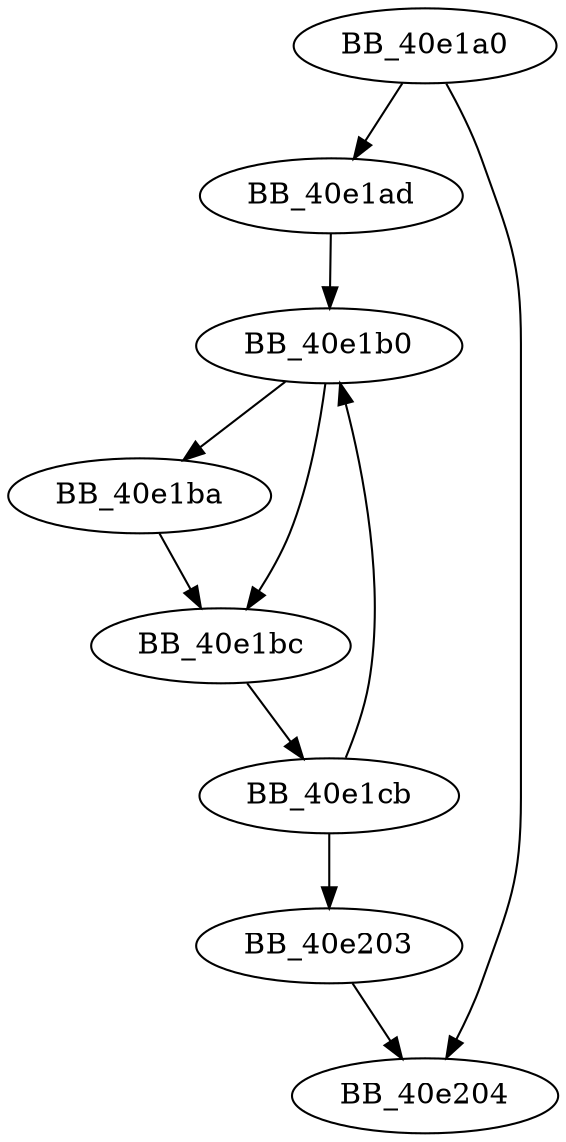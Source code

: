 DiGraph sub_40E1A0{
BB_40e1a0->BB_40e1ad
BB_40e1a0->BB_40e204
BB_40e1ad->BB_40e1b0
BB_40e1b0->BB_40e1ba
BB_40e1b0->BB_40e1bc
BB_40e1ba->BB_40e1bc
BB_40e1bc->BB_40e1cb
BB_40e1cb->BB_40e1b0
BB_40e1cb->BB_40e203
BB_40e203->BB_40e204
}
